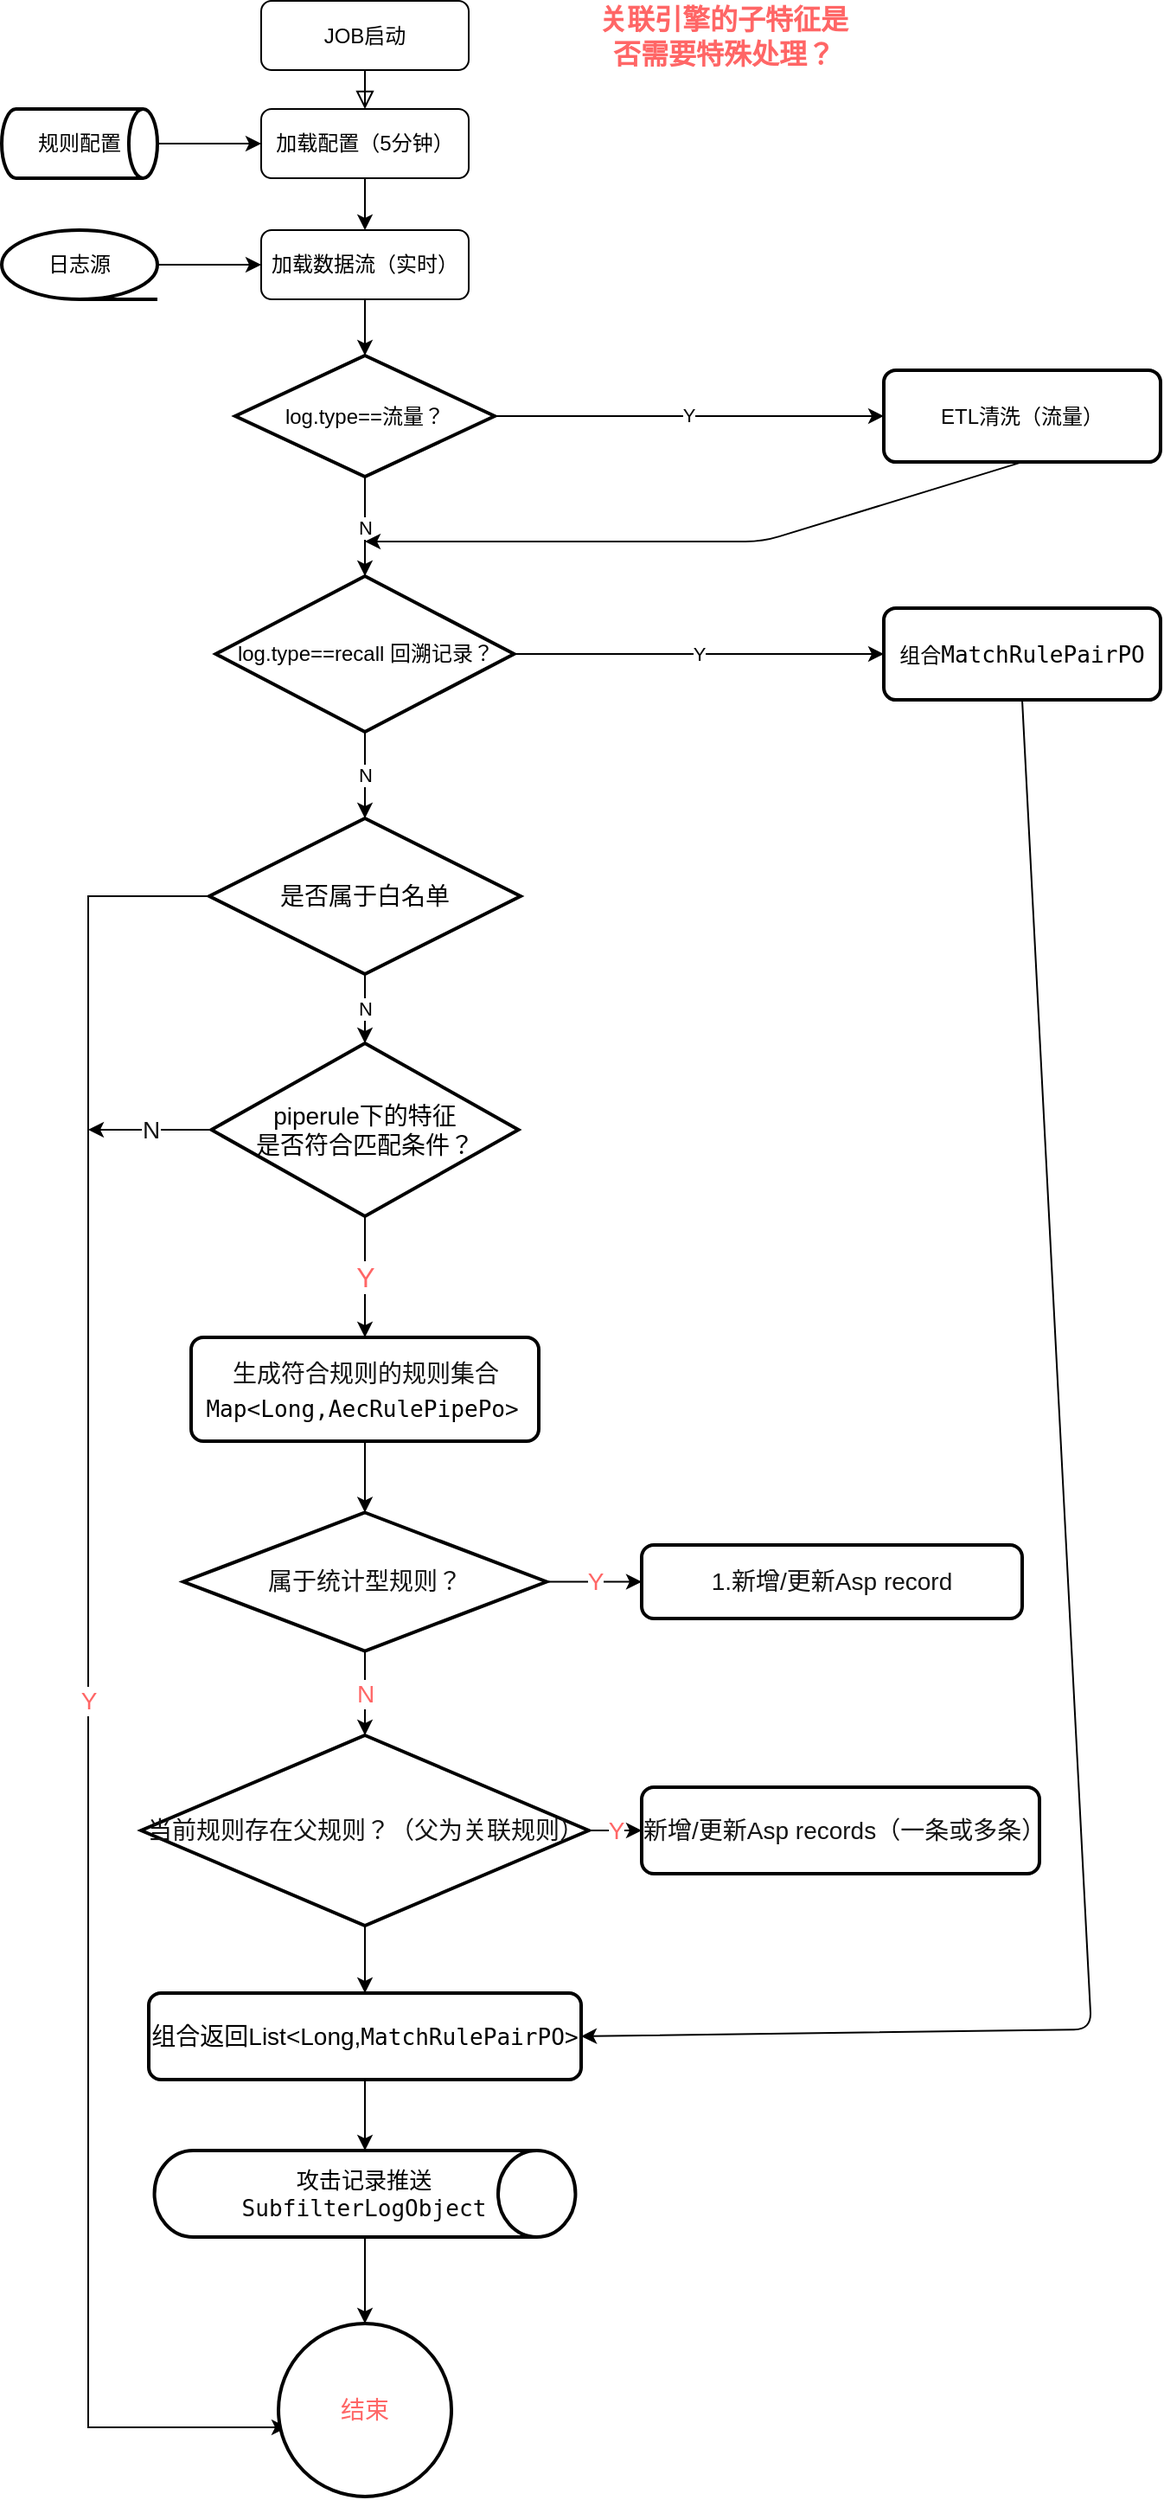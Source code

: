 <mxfile version="13.10.2" type="github">
  <diagram id="C5RBs43oDa-KdzZeNtuy" name="Page-1">
    <mxGraphModel dx="1185" dy="635" grid="1" gridSize="10" guides="1" tooltips="1" connect="1" arrows="1" fold="1" page="1" pageScale="1" pageWidth="827" pageHeight="1169" math="0" shadow="0">
      <root>
        <mxCell id="WIyWlLk6GJQsqaUBKTNV-0" />
        <mxCell id="WIyWlLk6GJQsqaUBKTNV-1" parent="WIyWlLk6GJQsqaUBKTNV-0" />
        <mxCell id="WIyWlLk6GJQsqaUBKTNV-2" value="" style="rounded=0;html=1;jettySize=auto;orthogonalLoop=1;fontSize=11;endArrow=block;endFill=0;endSize=8;strokeWidth=1;shadow=0;labelBackgroundColor=none;edgeStyle=orthogonalEdgeStyle;entryX=0.5;entryY=0;entryDx=0;entryDy=0;" parent="WIyWlLk6GJQsqaUBKTNV-1" source="WIyWlLk6GJQsqaUBKTNV-3" target="eaVsBF795Vhie1ds8Pe4-0" edge="1">
          <mxGeometry relative="1" as="geometry">
            <mxPoint x="220" y="150" as="targetPoint" />
          </mxGeometry>
        </mxCell>
        <mxCell id="WIyWlLk6GJQsqaUBKTNV-3" value="JOB启动" style="rounded=1;whiteSpace=wrap;html=1;fontSize=12;glass=0;strokeWidth=1;shadow=0;" parent="WIyWlLk6GJQsqaUBKTNV-1" vertex="1">
          <mxGeometry x="160.01" y="17.5" width="120" height="40" as="geometry" />
        </mxCell>
        <mxCell id="eaVsBF795Vhie1ds8Pe4-2" style="edgeStyle=orthogonalEdgeStyle;rounded=0;orthogonalLoop=1;jettySize=auto;html=1;entryX=0.5;entryY=0;entryDx=0;entryDy=0;" edge="1" parent="WIyWlLk6GJQsqaUBKTNV-1" source="eaVsBF795Vhie1ds8Pe4-0" target="eaVsBF795Vhie1ds8Pe4-42">
          <mxGeometry relative="1" as="geometry">
            <mxPoint x="220" y="220" as="targetPoint" />
          </mxGeometry>
        </mxCell>
        <mxCell id="eaVsBF795Vhie1ds8Pe4-0" value="加载配置（5分钟）" style="rounded=1;whiteSpace=wrap;html=1;fontSize=12;glass=0;strokeWidth=1;shadow=0;" vertex="1" parent="WIyWlLk6GJQsqaUBKTNV-1">
          <mxGeometry x="160.01" y="80" width="120" height="40" as="geometry" />
        </mxCell>
        <mxCell id="eaVsBF795Vhie1ds8Pe4-44" style="edgeStyle=orthogonalEdgeStyle;rounded=0;orthogonalLoop=1;jettySize=auto;html=1;fontSize=14;fontColor=#FF6666;" edge="1" parent="WIyWlLk6GJQsqaUBKTNV-1" source="eaVsBF795Vhie1ds8Pe4-3" target="eaVsBF795Vhie1ds8Pe4-42">
          <mxGeometry relative="1" as="geometry" />
        </mxCell>
        <mxCell id="eaVsBF795Vhie1ds8Pe4-3" value="日志源" style="strokeWidth=2;html=1;shape=mxgraph.flowchart.sequential_data;whiteSpace=wrap;" vertex="1" parent="WIyWlLk6GJQsqaUBKTNV-1">
          <mxGeometry x="10" y="150" width="90" height="40" as="geometry" />
        </mxCell>
        <mxCell id="eaVsBF795Vhie1ds8Pe4-7" style="edgeStyle=orthogonalEdgeStyle;rounded=0;orthogonalLoop=1;jettySize=auto;html=1;exitX=1;exitY=0.5;exitDx=0;exitDy=0;exitPerimeter=0;entryX=0;entryY=0.5;entryDx=0;entryDy=0;" edge="1" parent="WIyWlLk6GJQsqaUBKTNV-1" source="eaVsBF795Vhie1ds8Pe4-5" target="eaVsBF795Vhie1ds8Pe4-0">
          <mxGeometry relative="1" as="geometry" />
        </mxCell>
        <mxCell id="eaVsBF795Vhie1ds8Pe4-5" value="规则配置" style="strokeWidth=2;html=1;shape=mxgraph.flowchart.direct_data;whiteSpace=wrap;" vertex="1" parent="WIyWlLk6GJQsqaUBKTNV-1">
          <mxGeometry x="10" y="80" width="90" height="40" as="geometry" />
        </mxCell>
        <mxCell id="eaVsBF795Vhie1ds8Pe4-10" value="Y" style="edgeStyle=orthogonalEdgeStyle;rounded=0;orthogonalLoop=1;jettySize=auto;html=1;" edge="1" parent="WIyWlLk6GJQsqaUBKTNV-1" source="eaVsBF795Vhie1ds8Pe4-8" target="eaVsBF795Vhie1ds8Pe4-11">
          <mxGeometry relative="1" as="geometry">
            <mxPoint x="360" y="245" as="targetPoint" />
          </mxGeometry>
        </mxCell>
        <mxCell id="eaVsBF795Vhie1ds8Pe4-12" value="N" style="edgeStyle=orthogonalEdgeStyle;rounded=0;orthogonalLoop=1;jettySize=auto;html=1;exitX=0.5;exitY=1;exitDx=0;exitDy=0;exitPerimeter=0;entryX=0.5;entryY=0;entryDx=0;entryDy=0;entryPerimeter=0;" edge="1" parent="WIyWlLk6GJQsqaUBKTNV-1" source="eaVsBF795Vhie1ds8Pe4-8" target="eaVsBF795Vhie1ds8Pe4-14">
          <mxGeometry relative="1" as="geometry">
            <mxPoint x="220" y="350" as="targetPoint" />
          </mxGeometry>
        </mxCell>
        <mxCell id="eaVsBF795Vhie1ds8Pe4-8" value="log.type==流量？" style="strokeWidth=2;html=1;shape=mxgraph.flowchart.decision;whiteSpace=wrap;" vertex="1" parent="WIyWlLk6GJQsqaUBKTNV-1">
          <mxGeometry x="145" y="222.5" width="150" height="70" as="geometry" />
        </mxCell>
        <mxCell id="eaVsBF795Vhie1ds8Pe4-11" value="ETL清洗（流量）" style="rounded=1;whiteSpace=wrap;html=1;absoluteArcSize=1;arcSize=14;strokeWidth=2;" vertex="1" parent="WIyWlLk6GJQsqaUBKTNV-1">
          <mxGeometry x="520" y="230.94" width="160" height="53.12" as="geometry" />
        </mxCell>
        <mxCell id="eaVsBF795Vhie1ds8Pe4-15" value="Y" style="edgeStyle=orthogonalEdgeStyle;rounded=0;orthogonalLoop=1;jettySize=auto;html=1;exitX=1;exitY=0.5;exitDx=0;exitDy=0;exitPerimeter=0;entryX=0;entryY=0.5;entryDx=0;entryDy=0;" edge="1" parent="WIyWlLk6GJQsqaUBKTNV-1" source="eaVsBF795Vhie1ds8Pe4-14" target="eaVsBF795Vhie1ds8Pe4-47">
          <mxGeometry relative="1" as="geometry">
            <mxPoint x="450" y="395" as="targetPoint" />
          </mxGeometry>
        </mxCell>
        <mxCell id="eaVsBF795Vhie1ds8Pe4-16" value="N" style="edgeStyle=orthogonalEdgeStyle;rounded=0;orthogonalLoop=1;jettySize=auto;html=1;exitX=0.5;exitY=1;exitDx=0;exitDy=0;exitPerimeter=0;entryX=0.5;entryY=0;entryDx=0;entryDy=0;entryPerimeter=0;" edge="1" parent="WIyWlLk6GJQsqaUBKTNV-1" source="eaVsBF795Vhie1ds8Pe4-14" target="eaVsBF795Vhie1ds8Pe4-17">
          <mxGeometry relative="1" as="geometry">
            <mxPoint x="220" y="470" as="targetPoint" />
          </mxGeometry>
        </mxCell>
        <mxCell id="eaVsBF795Vhie1ds8Pe4-14" value="log.type==recall 回溯记录？" style="strokeWidth=2;html=1;shape=mxgraph.flowchart.decision;whiteSpace=wrap;" vertex="1" parent="WIyWlLk6GJQsqaUBKTNV-1">
          <mxGeometry x="133.75" y="350" width="172.5" height="90" as="geometry" />
        </mxCell>
        <mxCell id="eaVsBF795Vhie1ds8Pe4-19" value="N" style="edgeStyle=orthogonalEdgeStyle;rounded=0;orthogonalLoop=1;jettySize=auto;html=1;exitX=0.5;exitY=1;exitDx=0;exitDy=0;exitPerimeter=0;entryX=0.5;entryY=0;entryDx=0;entryDy=0;entryPerimeter=0;" edge="1" parent="WIyWlLk6GJQsqaUBKTNV-1" source="eaVsBF795Vhie1ds8Pe4-17" target="eaVsBF795Vhie1ds8Pe4-20">
          <mxGeometry relative="1" as="geometry">
            <mxPoint x="220" y="620" as="targetPoint" />
          </mxGeometry>
        </mxCell>
        <mxCell id="eaVsBF795Vhie1ds8Pe4-51" value="Y" style="edgeStyle=orthogonalEdgeStyle;rounded=0;orthogonalLoop=1;jettySize=auto;html=1;exitX=0;exitY=0.5;exitDx=0;exitDy=0;exitPerimeter=0;fontSize=14;fontColor=#FF6666;entryX=0.05;entryY=0.6;entryDx=0;entryDy=0;entryPerimeter=0;" edge="1" parent="WIyWlLk6GJQsqaUBKTNV-1" source="eaVsBF795Vhie1ds8Pe4-17" target="eaVsBF795Vhie1ds8Pe4-54">
          <mxGeometry relative="1" as="geometry">
            <mxPoint x="220" y="1420" as="targetPoint" />
            <Array as="points">
              <mxPoint x="60" y="535" />
              <mxPoint x="60" y="1420" />
            </Array>
          </mxGeometry>
        </mxCell>
        <mxCell id="eaVsBF795Vhie1ds8Pe4-17" value="是否属于白名单" style="strokeWidth=2;html=1;shape=mxgraph.flowchart.decision;whiteSpace=wrap;fontSize=14;" vertex="1" parent="WIyWlLk6GJQsqaUBKTNV-1">
          <mxGeometry x="130" y="490" width="180" height="90" as="geometry" />
        </mxCell>
        <mxCell id="eaVsBF795Vhie1ds8Pe4-23" value="Y" style="edgeStyle=orthogonalEdgeStyle;rounded=0;orthogonalLoop=1;jettySize=auto;html=1;exitX=0.5;exitY=1;exitDx=0;exitDy=0;exitPerimeter=0;fontSize=16;fontColor=#FF6666;" edge="1" parent="WIyWlLk6GJQsqaUBKTNV-1" source="eaVsBF795Vhie1ds8Pe4-20" target="eaVsBF795Vhie1ds8Pe4-24">
          <mxGeometry relative="1" as="geometry">
            <mxPoint x="220" y="760" as="targetPoint" />
          </mxGeometry>
        </mxCell>
        <mxCell id="eaVsBF795Vhie1ds8Pe4-56" value="N" style="edgeStyle=orthogonalEdgeStyle;rounded=0;orthogonalLoop=1;jettySize=auto;html=1;exitX=0;exitY=0.5;exitDx=0;exitDy=0;exitPerimeter=0;fontSize=14;fontColor=#141414;" edge="1" parent="WIyWlLk6GJQsqaUBKTNV-1" source="eaVsBF795Vhie1ds8Pe4-20">
          <mxGeometry relative="1" as="geometry">
            <mxPoint x="60" y="670" as="targetPoint" />
          </mxGeometry>
        </mxCell>
        <mxCell id="eaVsBF795Vhie1ds8Pe4-20" value="piperule下的特征&lt;br style=&quot;font-size: 14px;&quot;&gt;是否符合匹配条件？" style="strokeWidth=2;html=1;shape=mxgraph.flowchart.decision;whiteSpace=wrap;fontSize=14;" vertex="1" parent="WIyWlLk6GJQsqaUBKTNV-1">
          <mxGeometry x="131.25" y="620" width="177.5" height="100" as="geometry" />
        </mxCell>
        <mxCell id="eaVsBF795Vhie1ds8Pe4-21" value="关联引擎的子特征是否需要特殊处理？" style="text;html=1;strokeColor=none;fillColor=none;align=center;verticalAlign=middle;whiteSpace=wrap;rounded=0;fontSize=16;fontStyle=1;fontColor=#FF6666;" vertex="1" parent="WIyWlLk6GJQsqaUBKTNV-1">
          <mxGeometry x="350" y="30" width="155" height="15" as="geometry" />
        </mxCell>
        <mxCell id="eaVsBF795Vhie1ds8Pe4-26" style="edgeStyle=orthogonalEdgeStyle;rounded=0;orthogonalLoop=1;jettySize=auto;html=1;fontSize=14;fontColor=#FF6666;entryX=0.5;entryY=0;entryDx=0;entryDy=0;entryPerimeter=0;" edge="1" parent="WIyWlLk6GJQsqaUBKTNV-1" source="eaVsBF795Vhie1ds8Pe4-24" target="eaVsBF795Vhie1ds8Pe4-27">
          <mxGeometry relative="1" as="geometry">
            <mxPoint x="220" y="840" as="targetPoint" />
          </mxGeometry>
        </mxCell>
        <mxCell id="eaVsBF795Vhie1ds8Pe4-24" value="&lt;font color=&quot;#141414&quot;&gt;&lt;span style=&quot;font-size: 14px&quot;&gt;生成符合规则的规则集合&lt;br&gt;&lt;/span&gt;&lt;/font&gt;&lt;span style=&quot;font-family: &amp;#34;jetbrains mono&amp;#34; , monospace ; font-size: 9.8pt ; color: rgb(0 , 0 , 0)&quot;&gt;Map&lt;/span&gt;&lt;span style=&quot;background-color: rgb(255 , 255 , 255) ; color: rgb(8 , 8 , 8) ; font-family: &amp;#34;jetbrains mono&amp;#34; , monospace ; font-size: 9.8pt&quot;&gt;&amp;lt;&lt;/span&gt;&lt;span style=&quot;font-family: &amp;#34;jetbrains mono&amp;#34; , monospace ; font-size: 9.8pt ; color: rgb(0 , 0 , 0)&quot;&gt;Long&lt;/span&gt;&lt;span style=&quot;background-color: rgb(255 , 255 , 255) ; color: rgb(8 , 8 , 8) ; font-family: &amp;#34;jetbrains mono&amp;#34; , monospace ; font-size: 9.8pt&quot;&gt;,&lt;/span&gt;&lt;span style=&quot;font-family: &amp;#34;jetbrains mono&amp;#34; , monospace ; font-size: 9.8pt ; color: rgb(0 , 0 , 0)&quot;&gt;AecRulePipePo&lt;/span&gt;&lt;span style=&quot;background-color: rgb(255 , 255 , 255) ; color: rgb(8 , 8 , 8) ; font-family: &amp;#34;jetbrains mono&amp;#34; , monospace ; font-size: 9.8pt&quot;&gt;&amp;gt;&lt;/span&gt;&lt;font color=&quot;#141414&quot;&gt;&lt;span style=&quot;font-size: 14px&quot;&gt;&amp;nbsp;&lt;/span&gt;&lt;/font&gt;" style="rounded=1;whiteSpace=wrap;html=1;absoluteArcSize=1;arcSize=14;strokeWidth=2;fontSize=16;fontColor=#FF6666;" vertex="1" parent="WIyWlLk6GJQsqaUBKTNV-1">
          <mxGeometry x="119.51" y="790" width="201" height="60" as="geometry" />
        </mxCell>
        <mxCell id="eaVsBF795Vhie1ds8Pe4-28" value="Y" style="edgeStyle=orthogonalEdgeStyle;rounded=0;orthogonalLoop=1;jettySize=auto;html=1;exitX=1;exitY=0.5;exitDx=0;exitDy=0;exitPerimeter=0;fontSize=14;fontColor=#FF6666;entryX=0;entryY=0.5;entryDx=0;entryDy=0;" edge="1" parent="WIyWlLk6GJQsqaUBKTNV-1" source="eaVsBF795Vhie1ds8Pe4-27" target="eaVsBF795Vhie1ds8Pe4-29">
          <mxGeometry relative="1" as="geometry">
            <mxPoint x="370" y="910" as="targetPoint" />
          </mxGeometry>
        </mxCell>
        <mxCell id="eaVsBF795Vhie1ds8Pe4-30" value="N" style="edgeStyle=orthogonalEdgeStyle;rounded=0;orthogonalLoop=1;jettySize=auto;html=1;fontSize=14;fontColor=#FF6666;entryX=0.5;entryY=0;entryDx=0;entryDy=0;entryPerimeter=0;" edge="1" parent="WIyWlLk6GJQsqaUBKTNV-1" source="eaVsBF795Vhie1ds8Pe4-27" target="eaVsBF795Vhie1ds8Pe4-31">
          <mxGeometry relative="1" as="geometry">
            <mxPoint x="220" y="1020" as="targetPoint" />
          </mxGeometry>
        </mxCell>
        <mxCell id="eaVsBF795Vhie1ds8Pe4-27" value="属于统计型规则？" style="strokeWidth=2;html=1;shape=mxgraph.flowchart.decision;whiteSpace=wrap;fontSize=14;fontColor=#141414;" vertex="1" parent="WIyWlLk6GJQsqaUBKTNV-1">
          <mxGeometry x="115" y="891.25" width="210" height="80" as="geometry" />
        </mxCell>
        <mxCell id="eaVsBF795Vhie1ds8Pe4-29" value="1.新增/更新Asp record" style="rounded=1;whiteSpace=wrap;html=1;absoluteArcSize=1;arcSize=14;strokeWidth=2;fontSize=14;fontColor=#141414;" vertex="1" parent="WIyWlLk6GJQsqaUBKTNV-1">
          <mxGeometry x="380" y="910" width="220" height="42.5" as="geometry" />
        </mxCell>
        <mxCell id="eaVsBF795Vhie1ds8Pe4-32" value="Y" style="edgeStyle=orthogonalEdgeStyle;rounded=0;orthogonalLoop=1;jettySize=auto;html=1;exitX=1;exitY=0.5;exitDx=0;exitDy=0;exitPerimeter=0;fontSize=14;fontColor=#FF6666;entryX=0;entryY=0.5;entryDx=0;entryDy=0;" edge="1" parent="WIyWlLk6GJQsqaUBKTNV-1" source="eaVsBF795Vhie1ds8Pe4-31" target="eaVsBF795Vhie1ds8Pe4-33">
          <mxGeometry relative="1" as="geometry">
            <mxPoint x="390" y="1080" as="targetPoint" />
          </mxGeometry>
        </mxCell>
        <mxCell id="eaVsBF795Vhie1ds8Pe4-41" style="edgeStyle=orthogonalEdgeStyle;rounded=0;orthogonalLoop=1;jettySize=auto;html=1;fontSize=14;fontColor=#FF6666;entryX=0.5;entryY=0;entryDx=0;entryDy=0;" edge="1" parent="WIyWlLk6GJQsqaUBKTNV-1" source="eaVsBF795Vhie1ds8Pe4-31" target="eaVsBF795Vhie1ds8Pe4-48">
          <mxGeometry relative="1" as="geometry">
            <mxPoint x="220.005" y="1210" as="targetPoint" />
          </mxGeometry>
        </mxCell>
        <mxCell id="eaVsBF795Vhie1ds8Pe4-31" value="当前规则存在父规则？（父为关联规则）" style="strokeWidth=2;html=1;shape=mxgraph.flowchart.decision;whiteSpace=wrap;fontSize=14;fontColor=#141414;" vertex="1" parent="WIyWlLk6GJQsqaUBKTNV-1">
          <mxGeometry x="90.63" y="1020" width="258.75" height="110" as="geometry" />
        </mxCell>
        <mxCell id="eaVsBF795Vhie1ds8Pe4-33" value="新增/更新Asp records（一条或多条）" style="rounded=1;whiteSpace=wrap;html=1;absoluteArcSize=1;arcSize=14;strokeWidth=2;fontSize=14;fontColor=#141414;" vertex="1" parent="WIyWlLk6GJQsqaUBKTNV-1">
          <mxGeometry x="380" y="1050" width="230" height="50" as="geometry" />
        </mxCell>
        <mxCell id="eaVsBF795Vhie1ds8Pe4-43" style="edgeStyle=orthogonalEdgeStyle;rounded=0;orthogonalLoop=1;jettySize=auto;html=1;exitX=0.5;exitY=1;exitDx=0;exitDy=0;fontSize=14;fontColor=#FF6666;" edge="1" parent="WIyWlLk6GJQsqaUBKTNV-1" source="eaVsBF795Vhie1ds8Pe4-42" target="eaVsBF795Vhie1ds8Pe4-8">
          <mxGeometry relative="1" as="geometry" />
        </mxCell>
        <mxCell id="eaVsBF795Vhie1ds8Pe4-42" value="加载数据流（实时）" style="rounded=1;whiteSpace=wrap;html=1;fontSize=12;glass=0;strokeWidth=1;shadow=0;" vertex="1" parent="WIyWlLk6GJQsqaUBKTNV-1">
          <mxGeometry x="160.01" y="150" width="120" height="40" as="geometry" />
        </mxCell>
        <mxCell id="eaVsBF795Vhie1ds8Pe4-46" value="" style="endArrow=classic;html=1;fontSize=14;fontColor=#FF6666;exitX=0.5;exitY=1;exitDx=0;exitDy=0;" edge="1" parent="WIyWlLk6GJQsqaUBKTNV-1" source="eaVsBF795Vhie1ds8Pe4-11">
          <mxGeometry width="50" height="50" relative="1" as="geometry">
            <mxPoint x="450" y="360" as="sourcePoint" />
            <mxPoint x="220" y="330" as="targetPoint" />
            <Array as="points">
              <mxPoint x="450" y="330" />
            </Array>
          </mxGeometry>
        </mxCell>
        <mxCell id="eaVsBF795Vhie1ds8Pe4-47" value="组合&lt;span style=&quot;font-family: &amp;#34;jetbrains mono&amp;#34; , monospace ; font-size: 13.067px ; background-color: rgb(255 , 255 , 255)&quot;&gt;MatchRulePairPO&lt;/span&gt;" style="rounded=1;whiteSpace=wrap;html=1;absoluteArcSize=1;arcSize=14;strokeWidth=2;" vertex="1" parent="WIyWlLk6GJQsqaUBKTNV-1">
          <mxGeometry x="520" y="368.44" width="160" height="53.12" as="geometry" />
        </mxCell>
        <mxCell id="eaVsBF795Vhie1ds8Pe4-52" style="edgeStyle=orthogonalEdgeStyle;rounded=0;orthogonalLoop=1;jettySize=auto;html=1;fontSize=14;fontColor=#FF6666;" edge="1" parent="WIyWlLk6GJQsqaUBKTNV-1" source="eaVsBF795Vhie1ds8Pe4-48" target="eaVsBF795Vhie1ds8Pe4-53">
          <mxGeometry relative="1" as="geometry">
            <mxPoint x="229.38" y="1400" as="targetPoint" />
          </mxGeometry>
        </mxCell>
        <mxCell id="eaVsBF795Vhie1ds8Pe4-48" value="组合返回List&amp;lt;Long,&lt;span style=&quot;background-color: rgb(255, 255, 255); font-family: &amp;quot;jetbrains mono&amp;quot;, monospace; font-size: 9.8pt;&quot;&gt;MatchRulePairPO&amp;gt;&lt;/span&gt;" style="rounded=1;whiteSpace=wrap;html=1;absoluteArcSize=1;arcSize=14;strokeWidth=2;fontSize=14;" vertex="1" parent="WIyWlLk6GJQsqaUBKTNV-1">
          <mxGeometry x="95.01" y="1169" width="250" height="50" as="geometry" />
        </mxCell>
        <mxCell id="eaVsBF795Vhie1ds8Pe4-50" value="" style="endArrow=classic;html=1;fontSize=14;fontColor=#FF6666;exitX=0.5;exitY=1;exitDx=0;exitDy=0;entryX=1;entryY=0.5;entryDx=0;entryDy=0;" edge="1" parent="WIyWlLk6GJQsqaUBKTNV-1" source="eaVsBF795Vhie1ds8Pe4-47" target="eaVsBF795Vhie1ds8Pe4-48">
          <mxGeometry width="50" height="50" relative="1" as="geometry">
            <mxPoint x="650" y="640" as="sourcePoint" />
            <mxPoint x="630" y="1370" as="targetPoint" />
            <Array as="points">
              <mxPoint x="640" y="1190" />
            </Array>
          </mxGeometry>
        </mxCell>
        <mxCell id="eaVsBF795Vhie1ds8Pe4-55" style="edgeStyle=orthogonalEdgeStyle;rounded=0;orthogonalLoop=1;jettySize=auto;html=1;fontSize=14;fontColor=#FF6666;" edge="1" parent="WIyWlLk6GJQsqaUBKTNV-1" source="eaVsBF795Vhie1ds8Pe4-53" target="eaVsBF795Vhie1ds8Pe4-54">
          <mxGeometry relative="1" as="geometry" />
        </mxCell>
        <mxCell id="eaVsBF795Vhie1ds8Pe4-53" value="&lt;pre style=&quot;background-color: rgb(255 , 255 , 255) ; font-family: &amp;#34;jetbrains mono&amp;#34; , monospace ; font-size: 9.8pt&quot;&gt;&lt;font color=&quot;#000000&quot;&gt;攻击记录推送&lt;br/&gt;&lt;/font&gt;&lt;font color=&quot;#080808&quot;&gt;SubfilterLogObject&lt;/font&gt;&lt;/pre&gt;" style="strokeWidth=2;html=1;shape=mxgraph.flowchart.direct_data;whiteSpace=wrap;fontSize=14;fontColor=#FF6666;" vertex="1" parent="WIyWlLk6GJQsqaUBKTNV-1">
          <mxGeometry x="98.28" y="1260" width="243.44" height="50" as="geometry" />
        </mxCell>
        <mxCell id="eaVsBF795Vhie1ds8Pe4-54" value="结束" style="strokeWidth=2;html=1;shape=mxgraph.flowchart.start_2;whiteSpace=wrap;fontSize=14;fontColor=#FF6666;" vertex="1" parent="WIyWlLk6GJQsqaUBKTNV-1">
          <mxGeometry x="170.01" y="1360" width="100" height="100" as="geometry" />
        </mxCell>
      </root>
    </mxGraphModel>
  </diagram>
</mxfile>
